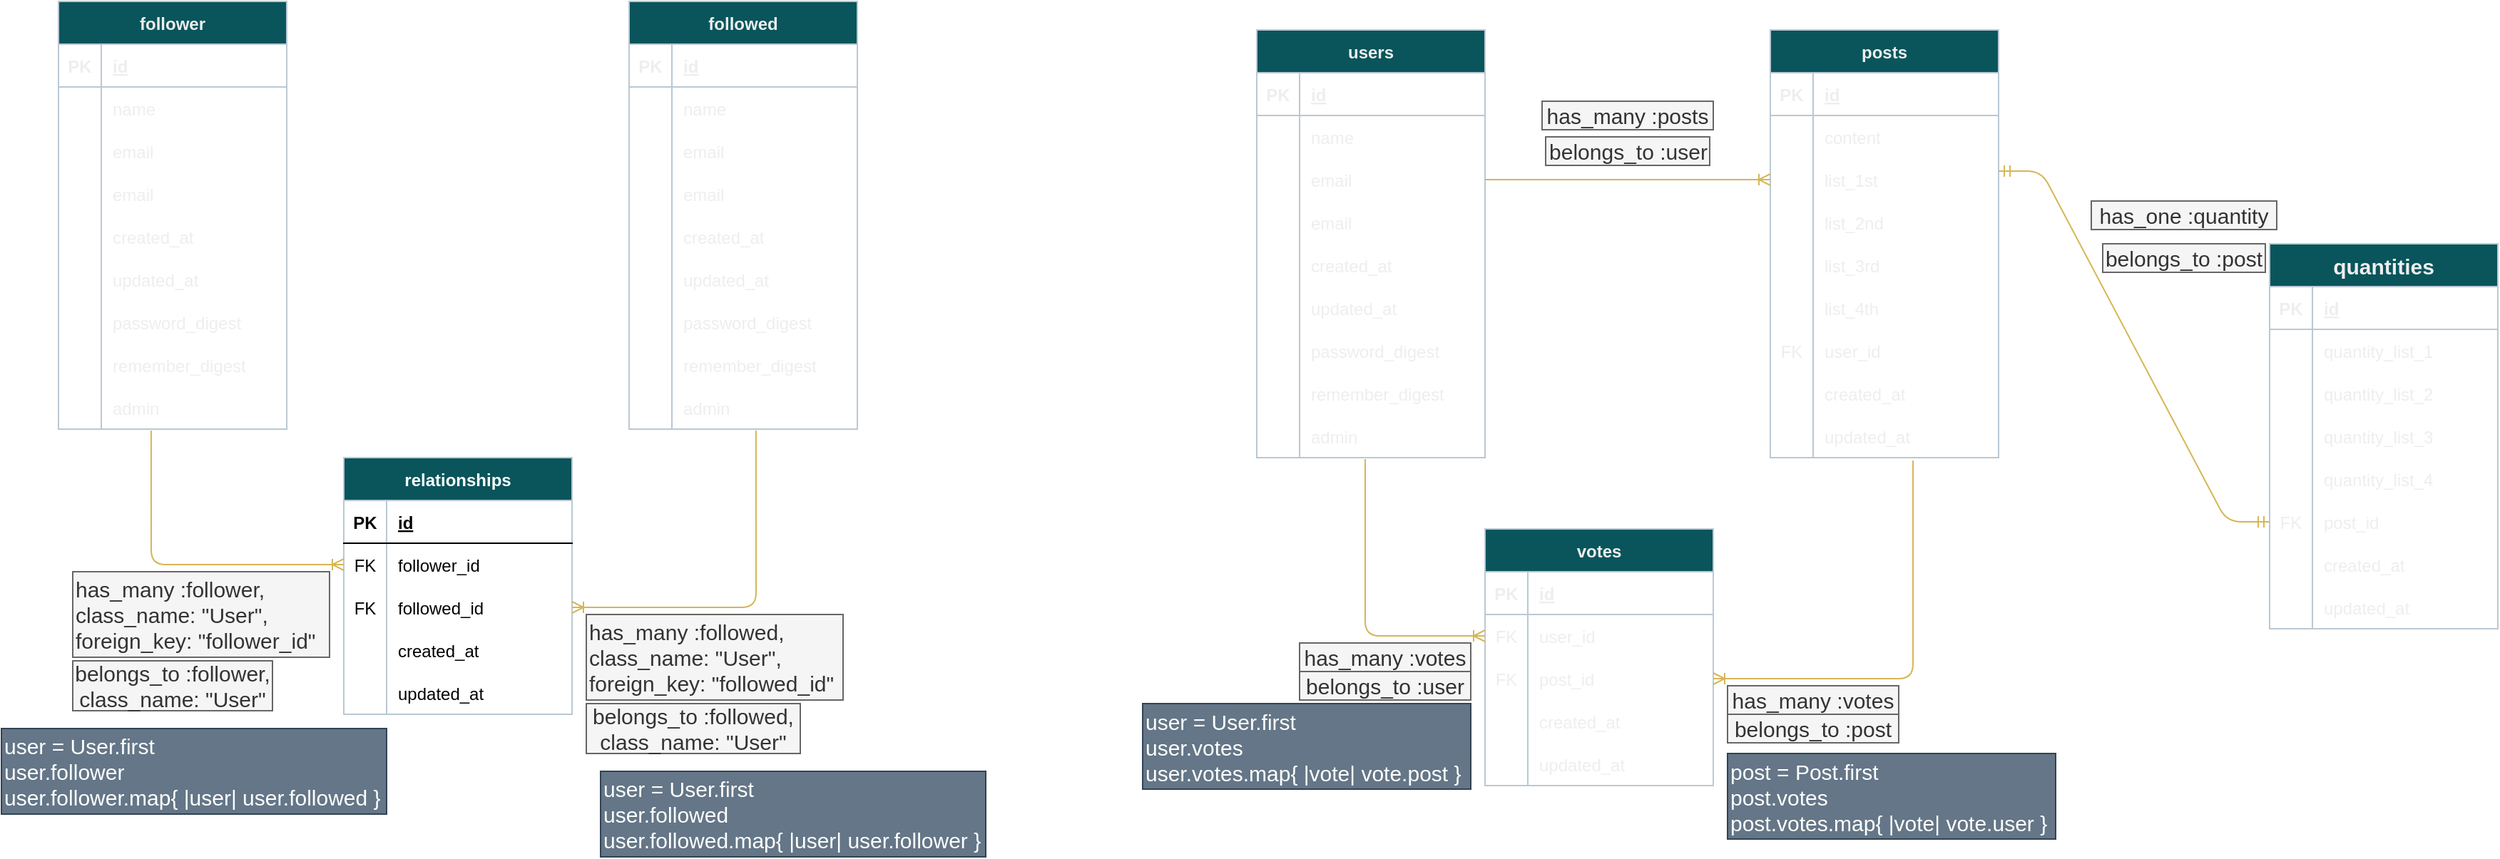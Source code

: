 <mxfile version="13.10.0" type="embed">
    <diagram id="vCstY7ahg7CbSZ1Rmyih" name="ページ1">
        <mxGraphModel dx="2118" dy="690" grid="1" gridSize="10" guides="1" tooltips="1" connect="1" arrows="1" fold="1" page="0" pageScale="1" pageWidth="827" pageHeight="1169" math="0" shadow="0">
            <root>
                <mxCell id="0"/>
                <mxCell id="1" parent="0"/>
                <mxCell id="2" value="users" style="shape=table;startSize=30;container=1;collapsible=1;childLayout=tableLayout;fixedRows=1;rowLines=0;fontStyle=1;align=center;resizeLast=1;fillColor=#09555B;strokeColor=#BAC8D3;fontColor=#EEEEEE;" parent="1" vertex="1">
                    <mxGeometry x="-40" y="20" width="160" height="300" as="geometry"/>
                </mxCell>
                <mxCell id="3" value="" style="shape=partialRectangle;collapsible=0;dropTarget=0;pointerEvents=0;fillColor=none;top=0;left=0;bottom=1;right=0;points=[[0,0.5],[1,0.5]];portConstraint=eastwest;strokeColor=#BAC8D3;fontColor=#EEEEEE;" parent="2" vertex="1">
                    <mxGeometry y="30" width="160" height="30" as="geometry"/>
                </mxCell>
                <mxCell id="4" value="PK" style="shape=partialRectangle;connectable=0;fillColor=none;top=0;left=0;bottom=0;right=0;fontStyle=1;overflow=hidden;strokeColor=#BAC8D3;fontColor=#EEEEEE;" parent="3" vertex="1">
                    <mxGeometry width="30" height="30" as="geometry"/>
                </mxCell>
                <mxCell id="5" value="id" style="shape=partialRectangle;connectable=0;fillColor=none;top=0;left=0;bottom=0;right=0;align=left;spacingLeft=6;fontStyle=5;overflow=hidden;strokeColor=#BAC8D3;fontColor=#EEEEEE;" parent="3" vertex="1">
                    <mxGeometry x="30" width="130" height="30" as="geometry"/>
                </mxCell>
                <mxCell id="6" value="" style="shape=partialRectangle;collapsible=0;dropTarget=0;pointerEvents=0;fillColor=none;top=0;left=0;bottom=0;right=0;points=[[0,0.5],[1,0.5]];portConstraint=eastwest;strokeColor=#BAC8D3;fontColor=#EEEEEE;" parent="2" vertex="1">
                    <mxGeometry y="60" width="160" height="30" as="geometry"/>
                </mxCell>
                <mxCell id="7" value="" style="shape=partialRectangle;connectable=0;fillColor=none;top=0;left=0;bottom=0;right=0;editable=1;overflow=hidden;strokeColor=#BAC8D3;fontColor=#EEEEEE;" parent="6" vertex="1">
                    <mxGeometry width="30" height="30" as="geometry"/>
                </mxCell>
                <mxCell id="8" value="name" style="shape=partialRectangle;connectable=0;fillColor=none;top=0;left=0;bottom=0;right=0;align=left;spacingLeft=6;overflow=hidden;strokeColor=#BAC8D3;fontColor=#EEEEEE;" parent="6" vertex="1">
                    <mxGeometry x="30" width="130" height="30" as="geometry"/>
                </mxCell>
                <mxCell id="9" value="" style="shape=partialRectangle;collapsible=0;dropTarget=0;pointerEvents=0;fillColor=none;top=0;left=0;bottom=0;right=0;points=[[0,0.5],[1,0.5]];portConstraint=eastwest;strokeColor=#BAC8D3;fontColor=#EEEEEE;" parent="2" vertex="1">
                    <mxGeometry y="90" width="160" height="30" as="geometry"/>
                </mxCell>
                <mxCell id="10" value="" style="shape=partialRectangle;connectable=0;fillColor=none;top=0;left=0;bottom=0;right=0;editable=1;overflow=hidden;strokeColor=#BAC8D3;fontColor=#EEEEEE;" parent="9" vertex="1">
                    <mxGeometry width="30" height="30" as="geometry"/>
                </mxCell>
                <mxCell id="11" value="email" style="shape=partialRectangle;connectable=0;fillColor=none;top=0;left=0;bottom=0;right=0;align=left;spacingLeft=6;overflow=hidden;strokeColor=#BAC8D3;fontColor=#EEEEEE;" parent="9" vertex="1">
                    <mxGeometry x="30" width="130" height="30" as="geometry"/>
                </mxCell>
                <mxCell id="96" value="" style="shape=partialRectangle;collapsible=0;dropTarget=0;pointerEvents=0;fillColor=none;top=0;left=0;bottom=0;right=0;points=[[0,0.5],[1,0.5]];portConstraint=eastwest;strokeColor=#BAC8D3;fontColor=#EEEEEE;" parent="2" vertex="1">
                    <mxGeometry y="120" width="160" height="30" as="geometry"/>
                </mxCell>
                <mxCell id="97" value="" style="shape=partialRectangle;connectable=0;fillColor=none;top=0;left=0;bottom=0;right=0;editable=1;overflow=hidden;strokeColor=#BAC8D3;fontColor=#EEEEEE;" parent="96" vertex="1">
                    <mxGeometry width="30" height="30" as="geometry"/>
                </mxCell>
                <mxCell id="98" value="email" style="shape=partialRectangle;connectable=0;fillColor=none;top=0;left=0;bottom=0;right=0;align=left;spacingLeft=6;overflow=hidden;strokeColor=#BAC8D3;fontColor=#EEEEEE;" parent="96" vertex="1">
                    <mxGeometry x="30" width="130" height="30" as="geometry"/>
                </mxCell>
                <mxCell id="12" value="" style="shape=partialRectangle;collapsible=0;dropTarget=0;pointerEvents=0;fillColor=none;top=0;left=0;bottom=0;right=0;points=[[0,0.5],[1,0.5]];portConstraint=eastwest;strokeColor=#BAC8D3;fontColor=#EEEEEE;" parent="2" vertex="1">
                    <mxGeometry y="150" width="160" height="30" as="geometry"/>
                </mxCell>
                <mxCell id="13" value="" style="shape=partialRectangle;connectable=0;fillColor=none;top=0;left=0;bottom=0;right=0;editable=1;overflow=hidden;strokeColor=#BAC8D3;fontColor=#EEEEEE;" parent="12" vertex="1">
                    <mxGeometry width="30" height="30" as="geometry"/>
                </mxCell>
                <mxCell id="14" value="created_at" style="shape=partialRectangle;connectable=0;fillColor=none;top=0;left=0;bottom=0;right=0;align=left;spacingLeft=6;overflow=hidden;strokeColor=#BAC8D3;fontColor=#EEEEEE;" parent="12" vertex="1">
                    <mxGeometry x="30" width="130" height="30" as="geometry"/>
                </mxCell>
                <mxCell id="19" style="shape=partialRectangle;collapsible=0;dropTarget=0;pointerEvents=0;fillColor=none;top=0;left=0;bottom=0;right=0;points=[[0,0.5],[1,0.5]];portConstraint=eastwest;strokeColor=#BAC8D3;fontColor=#EEEEEE;" parent="2" vertex="1">
                    <mxGeometry y="180" width="160" height="30" as="geometry"/>
                </mxCell>
                <mxCell id="20" style="shape=partialRectangle;connectable=0;fillColor=none;top=0;left=0;bottom=0;right=0;editable=1;overflow=hidden;strokeColor=#BAC8D3;fontColor=#EEEEEE;" parent="19" vertex="1">
                    <mxGeometry width="30" height="30" as="geometry"/>
                </mxCell>
                <mxCell id="21" value="updated_at" style="shape=partialRectangle;connectable=0;fillColor=none;top=0;left=0;bottom=0;right=0;align=left;spacingLeft=6;overflow=hidden;strokeColor=#BAC8D3;fontColor=#EEEEEE;" parent="19" vertex="1">
                    <mxGeometry x="30" width="130" height="30" as="geometry"/>
                </mxCell>
                <mxCell id="25" style="shape=partialRectangle;collapsible=0;dropTarget=0;pointerEvents=0;fillColor=none;top=0;left=0;bottom=0;right=0;points=[[0,0.5],[1,0.5]];portConstraint=eastwest;strokeColor=#BAC8D3;fontColor=#EEEEEE;" parent="2" vertex="1">
                    <mxGeometry y="210" width="160" height="30" as="geometry"/>
                </mxCell>
                <mxCell id="26" style="shape=partialRectangle;connectable=0;fillColor=none;top=0;left=0;bottom=0;right=0;editable=1;overflow=hidden;strokeColor=#BAC8D3;fontColor=#EEEEEE;" parent="25" vertex="1">
                    <mxGeometry width="30" height="30" as="geometry"/>
                </mxCell>
                <mxCell id="27" value="password_digest" style="shape=partialRectangle;connectable=0;fillColor=none;top=0;left=0;bottom=0;right=0;align=left;spacingLeft=6;overflow=hidden;strokeColor=#BAC8D3;fontColor=#EEEEEE;" parent="25" vertex="1">
                    <mxGeometry x="30" width="130" height="30" as="geometry"/>
                </mxCell>
                <mxCell id="22" style="shape=partialRectangle;collapsible=0;dropTarget=0;pointerEvents=0;fillColor=none;top=0;left=0;bottom=0;right=0;points=[[0,0.5],[1,0.5]];portConstraint=eastwest;strokeColor=#BAC8D3;fontColor=#EEEEEE;" parent="2" vertex="1">
                    <mxGeometry y="240" width="160" height="30" as="geometry"/>
                </mxCell>
                <mxCell id="23" style="shape=partialRectangle;connectable=0;fillColor=none;top=0;left=0;bottom=0;right=0;editable=1;overflow=hidden;strokeColor=#BAC8D3;fontColor=#EEEEEE;" parent="22" vertex="1">
                    <mxGeometry width="30" height="30" as="geometry"/>
                </mxCell>
                <mxCell id="24" value="remember_digest" style="shape=partialRectangle;connectable=0;fillColor=none;top=0;left=0;bottom=0;right=0;align=left;spacingLeft=6;overflow=hidden;strokeColor=#BAC8D3;fontColor=#EEEEEE;" parent="22" vertex="1">
                    <mxGeometry x="30" width="130" height="30" as="geometry"/>
                </mxCell>
                <mxCell id="28" style="shape=partialRectangle;collapsible=0;dropTarget=0;pointerEvents=0;fillColor=none;top=0;left=0;bottom=0;right=0;points=[[0,0.5],[1,0.5]];portConstraint=eastwest;strokeColor=#BAC8D3;fontColor=#EEEEEE;" parent="2" vertex="1">
                    <mxGeometry y="270" width="160" height="30" as="geometry"/>
                </mxCell>
                <mxCell id="29" style="shape=partialRectangle;connectable=0;fillColor=none;top=0;left=0;bottom=0;right=0;editable=1;overflow=hidden;strokeColor=#BAC8D3;fontColor=#EEEEEE;" parent="28" vertex="1">
                    <mxGeometry width="30" height="30" as="geometry"/>
                </mxCell>
                <mxCell id="30" value="admin" style="shape=partialRectangle;connectable=0;fillColor=none;top=0;left=0;bottom=0;right=0;align=left;spacingLeft=6;overflow=hidden;strokeColor=#BAC8D3;fontColor=#EEEEEE;" parent="28" vertex="1">
                    <mxGeometry x="30" width="130" height="30" as="geometry"/>
                </mxCell>
                <mxCell id="31" value="posts" style="shape=table;startSize=30;container=1;collapsible=1;childLayout=tableLayout;fixedRows=1;rowLines=0;fontStyle=1;align=center;resizeLast=1;fillColor=#09555B;strokeColor=#BAC8D3;fontColor=#EEEEEE;" parent="1" vertex="1">
                    <mxGeometry x="320" y="20" width="160" height="300" as="geometry"/>
                </mxCell>
                <mxCell id="32" value="" style="shape=partialRectangle;collapsible=0;dropTarget=0;pointerEvents=0;fillColor=none;top=0;left=0;bottom=1;right=0;points=[[0,0.5],[1,0.5]];portConstraint=eastwest;strokeColor=#BAC8D3;fontColor=#EEEEEE;" parent="31" vertex="1">
                    <mxGeometry y="30" width="160" height="30" as="geometry"/>
                </mxCell>
                <mxCell id="33" value="PK" style="shape=partialRectangle;connectable=0;fillColor=none;top=0;left=0;bottom=0;right=0;fontStyle=1;overflow=hidden;strokeColor=#BAC8D3;fontColor=#EEEEEE;" parent="32" vertex="1">
                    <mxGeometry width="30" height="30" as="geometry"/>
                </mxCell>
                <mxCell id="34" value="id" style="shape=partialRectangle;connectable=0;fillColor=none;top=0;left=0;bottom=0;right=0;align=left;spacingLeft=6;fontStyle=5;overflow=hidden;strokeColor=#BAC8D3;fontColor=#EEEEEE;" parent="32" vertex="1">
                    <mxGeometry x="30" width="130" height="30" as="geometry"/>
                </mxCell>
                <mxCell id="35" value="" style="shape=partialRectangle;collapsible=0;dropTarget=0;pointerEvents=0;fillColor=none;top=0;left=0;bottom=0;right=0;points=[[0,0.5],[1,0.5]];portConstraint=eastwest;strokeColor=#BAC8D3;fontColor=#EEEEEE;" parent="31" vertex="1">
                    <mxGeometry y="60" width="160" height="30" as="geometry"/>
                </mxCell>
                <mxCell id="36" value="" style="shape=partialRectangle;connectable=0;fillColor=none;top=0;left=0;bottom=0;right=0;editable=1;overflow=hidden;strokeColor=#BAC8D3;fontColor=#EEEEEE;" parent="35" vertex="1">
                    <mxGeometry width="30" height="30" as="geometry"/>
                </mxCell>
                <mxCell id="37" value="content" style="shape=partialRectangle;connectable=0;fillColor=none;top=0;left=0;bottom=0;right=0;align=left;spacingLeft=6;overflow=hidden;strokeColor=#BAC8D3;fontColor=#EEEEEE;" parent="35" vertex="1">
                    <mxGeometry x="30" width="130" height="30" as="geometry"/>
                </mxCell>
                <mxCell id="38" value="" style="shape=partialRectangle;collapsible=0;dropTarget=0;pointerEvents=0;fillColor=none;top=0;left=0;bottom=0;right=0;points=[[0,0.5],[1,0.5]];portConstraint=eastwest;strokeColor=#BAC8D3;fontColor=#EEEEEE;" parent="31" vertex="1">
                    <mxGeometry y="90" width="160" height="30" as="geometry"/>
                </mxCell>
                <mxCell id="39" value="" style="shape=partialRectangle;connectable=0;fillColor=none;top=0;left=0;bottom=0;right=0;editable=1;overflow=hidden;strokeColor=#BAC8D3;fontColor=#EEEEEE;" parent="38" vertex="1">
                    <mxGeometry width="30" height="30" as="geometry"/>
                </mxCell>
                <mxCell id="40" value="list_1st" style="shape=partialRectangle;connectable=0;fillColor=none;top=0;left=0;bottom=0;right=0;align=left;spacingLeft=6;overflow=hidden;strokeColor=#BAC8D3;fontColor=#EEEEEE;" parent="38" vertex="1">
                    <mxGeometry x="30" width="130" height="30" as="geometry"/>
                </mxCell>
                <mxCell id="41" value="" style="shape=partialRectangle;collapsible=0;dropTarget=0;pointerEvents=0;fillColor=none;top=0;left=0;bottom=0;right=0;points=[[0,0.5],[1,0.5]];portConstraint=eastwest;strokeColor=#BAC8D3;fontColor=#EEEEEE;" parent="31" vertex="1">
                    <mxGeometry y="120" width="160" height="30" as="geometry"/>
                </mxCell>
                <mxCell id="42" value="" style="shape=partialRectangle;connectable=0;fillColor=none;top=0;left=0;bottom=0;right=0;editable=1;overflow=hidden;strokeColor=#BAC8D3;fontColor=#EEEEEE;" parent="41" vertex="1">
                    <mxGeometry width="30" height="30" as="geometry"/>
                </mxCell>
                <mxCell id="43" value="list_2nd" style="shape=partialRectangle;connectable=0;fillColor=none;top=0;left=0;bottom=0;right=0;align=left;spacingLeft=6;overflow=hidden;strokeColor=#BAC8D3;fontColor=#EEEEEE;" parent="41" vertex="1">
                    <mxGeometry x="30" width="130" height="30" as="geometry"/>
                </mxCell>
                <mxCell id="44" style="shape=partialRectangle;collapsible=0;dropTarget=0;pointerEvents=0;fillColor=none;top=0;left=0;bottom=0;right=0;points=[[0,0.5],[1,0.5]];portConstraint=eastwest;strokeColor=#BAC8D3;fontColor=#EEEEEE;" parent="31" vertex="1">
                    <mxGeometry y="150" width="160" height="30" as="geometry"/>
                </mxCell>
                <mxCell id="45" style="shape=partialRectangle;connectable=0;fillColor=none;top=0;left=0;bottom=0;right=0;editable=1;overflow=hidden;strokeColor=#BAC8D3;fontColor=#EEEEEE;" parent="44" vertex="1">
                    <mxGeometry width="30" height="30" as="geometry"/>
                </mxCell>
                <mxCell id="46" value="list_3rd" style="shape=partialRectangle;connectable=0;fillColor=none;top=0;left=0;bottom=0;right=0;align=left;spacingLeft=6;overflow=hidden;strokeColor=#BAC8D3;fontColor=#EEEEEE;" parent="44" vertex="1">
                    <mxGeometry x="30" width="130" height="30" as="geometry"/>
                </mxCell>
                <mxCell id="47" style="shape=partialRectangle;collapsible=0;dropTarget=0;pointerEvents=0;fillColor=none;top=0;left=0;bottom=0;right=0;points=[[0,0.5],[1,0.5]];portConstraint=eastwest;strokeColor=#BAC8D3;fontColor=#EEEEEE;" parent="31" vertex="1">
                    <mxGeometry y="180" width="160" height="30" as="geometry"/>
                </mxCell>
                <mxCell id="48" style="shape=partialRectangle;connectable=0;fillColor=none;top=0;left=0;bottom=0;right=0;editable=1;overflow=hidden;strokeColor=#BAC8D3;fontColor=#EEEEEE;" parent="47" vertex="1">
                    <mxGeometry width="30" height="30" as="geometry"/>
                </mxCell>
                <mxCell id="49" value="list_4th" style="shape=partialRectangle;connectable=0;fillColor=none;top=0;left=0;bottom=0;right=0;align=left;spacingLeft=6;overflow=hidden;strokeColor=#BAC8D3;fontColor=#EEEEEE;" parent="47" vertex="1">
                    <mxGeometry x="30" width="130" height="30" as="geometry"/>
                </mxCell>
                <mxCell id="65" style="shape=partialRectangle;collapsible=0;dropTarget=0;pointerEvents=0;fillColor=none;top=0;left=0;bottom=0;right=0;points=[[0,0.5],[1,0.5]];portConstraint=eastwest;strokeColor=#BAC8D3;fontColor=#EEEEEE;" parent="31" vertex="1">
                    <mxGeometry y="210" width="160" height="30" as="geometry"/>
                </mxCell>
                <mxCell id="66" value="FK" style="shape=partialRectangle;connectable=0;fillColor=none;top=0;left=0;bottom=0;right=0;editable=1;overflow=hidden;strokeColor=#BAC8D3;fontColor=#EEEEEE;" parent="65" vertex="1">
                    <mxGeometry width="30" height="30" as="geometry"/>
                </mxCell>
                <mxCell id="67" value="user_id" style="shape=partialRectangle;connectable=0;fillColor=none;top=0;left=0;bottom=0;right=0;align=left;spacingLeft=6;overflow=hidden;strokeColor=#BAC8D3;fontColor=#EEEEEE;" parent="65" vertex="1">
                    <mxGeometry x="30" width="130" height="30" as="geometry"/>
                </mxCell>
                <mxCell id="62" style="shape=partialRectangle;collapsible=0;dropTarget=0;pointerEvents=0;fillColor=none;top=0;left=0;bottom=0;right=0;points=[[0,0.5],[1,0.5]];portConstraint=eastwest;strokeColor=#BAC8D3;fontColor=#EEEEEE;" parent="31" vertex="1">
                    <mxGeometry y="240" width="160" height="30" as="geometry"/>
                </mxCell>
                <mxCell id="63" value="" style="shape=partialRectangle;connectable=0;fillColor=none;top=0;left=0;bottom=0;right=0;editable=1;overflow=hidden;strokeColor=#BAC8D3;fontColor=#EEEEEE;" parent="62" vertex="1">
                    <mxGeometry width="30" height="30" as="geometry"/>
                </mxCell>
                <mxCell id="64" value="created_at" style="shape=partialRectangle;connectable=0;fillColor=none;top=0;left=0;bottom=0;right=0;align=left;spacingLeft=6;overflow=hidden;strokeColor=#BAC8D3;fontColor=#EEEEEE;" parent="62" vertex="1">
                    <mxGeometry x="30" width="130" height="30" as="geometry"/>
                </mxCell>
                <mxCell id="59" style="shape=partialRectangle;collapsible=0;dropTarget=0;pointerEvents=0;fillColor=none;top=0;left=0;bottom=0;right=0;points=[[0,0.5],[1,0.5]];portConstraint=eastwest;strokeColor=#BAC8D3;fontColor=#EEEEEE;" parent="31" vertex="1">
                    <mxGeometry y="270" width="160" height="30" as="geometry"/>
                </mxCell>
                <mxCell id="60" style="shape=partialRectangle;connectable=0;fillColor=none;top=0;left=0;bottom=0;right=0;editable=1;overflow=hidden;strokeColor=#BAC8D3;fontColor=#EEEEEE;" parent="59" vertex="1">
                    <mxGeometry width="30" height="30" as="geometry"/>
                </mxCell>
                <mxCell id="61" value="updated_at" style="shape=partialRectangle;connectable=0;fillColor=none;top=0;left=0;bottom=0;right=0;align=left;spacingLeft=6;overflow=hidden;strokeColor=#BAC8D3;fontColor=#EEEEEE;" parent="59" vertex="1">
                    <mxGeometry x="30" width="130" height="30" as="geometry"/>
                </mxCell>
                <mxCell id="70" value="votes" style="shape=table;startSize=30;container=1;collapsible=1;childLayout=tableLayout;fixedRows=1;rowLines=0;fontStyle=1;align=center;resizeLast=1;fillColor=#09555B;strokeColor=#BAC8D3;fontColor=#EEEEEE;" parent="1" vertex="1">
                    <mxGeometry x="120" y="370" width="160" height="180" as="geometry"/>
                </mxCell>
                <mxCell id="71" value="" style="shape=partialRectangle;collapsible=0;dropTarget=0;pointerEvents=0;fillColor=none;top=0;left=0;bottom=1;right=0;points=[[0,0.5],[1,0.5]];portConstraint=eastwest;strokeColor=#BAC8D3;fontColor=#EEEEEE;" parent="70" vertex="1">
                    <mxGeometry y="30" width="160" height="30" as="geometry"/>
                </mxCell>
                <mxCell id="72" value="PK" style="shape=partialRectangle;connectable=0;fillColor=none;top=0;left=0;bottom=0;right=0;fontStyle=1;overflow=hidden;strokeColor=#BAC8D3;fontColor=#EEEEEE;" parent="71" vertex="1">
                    <mxGeometry width="30" height="30" as="geometry"/>
                </mxCell>
                <mxCell id="73" value="id" style="shape=partialRectangle;connectable=0;fillColor=none;top=0;left=0;bottom=0;right=0;align=left;spacingLeft=6;fontStyle=5;overflow=hidden;strokeColor=#BAC8D3;fontColor=#EEEEEE;" parent="71" vertex="1">
                    <mxGeometry x="30" width="130" height="30" as="geometry"/>
                </mxCell>
                <mxCell id="74" value="" style="shape=partialRectangle;collapsible=0;dropTarget=0;pointerEvents=0;fillColor=none;top=0;left=0;bottom=0;right=0;points=[[0,0.5],[1,0.5]];portConstraint=eastwest;strokeColor=#BAC8D3;fontColor=#EEEEEE;" parent="70" vertex="1">
                    <mxGeometry y="60" width="160" height="30" as="geometry"/>
                </mxCell>
                <mxCell id="75" value="FK" style="shape=partialRectangle;connectable=0;fillColor=none;top=0;left=0;bottom=0;right=0;editable=1;overflow=hidden;strokeColor=#BAC8D3;fontColor=#EEEEEE;" parent="74" vertex="1">
                    <mxGeometry width="30" height="30" as="geometry"/>
                </mxCell>
                <mxCell id="76" value="user_id" style="shape=partialRectangle;connectable=0;fillColor=none;top=0;left=0;bottom=0;right=0;align=left;spacingLeft=6;overflow=hidden;strokeColor=#BAC8D3;fontColor=#EEEEEE;" parent="74" vertex="1">
                    <mxGeometry x="30" width="130" height="30" as="geometry"/>
                </mxCell>
                <mxCell id="77" value="" style="shape=partialRectangle;collapsible=0;dropTarget=0;pointerEvents=0;fillColor=none;top=0;left=0;bottom=0;right=0;points=[[0,0.5],[1,0.5]];portConstraint=eastwest;strokeColor=#BAC8D3;fontColor=#EEEEEE;" parent="70" vertex="1">
                    <mxGeometry y="90" width="160" height="30" as="geometry"/>
                </mxCell>
                <mxCell id="78" value="FK" style="shape=partialRectangle;connectable=0;fillColor=none;top=0;left=0;bottom=0;right=0;editable=1;overflow=hidden;strokeColor=#BAC8D3;fontColor=#EEEEEE;" parent="77" vertex="1">
                    <mxGeometry width="30" height="30" as="geometry"/>
                </mxCell>
                <mxCell id="79" value="post_id" style="shape=partialRectangle;connectable=0;fillColor=none;top=0;left=0;bottom=0;right=0;align=left;spacingLeft=6;overflow=hidden;strokeColor=#BAC8D3;fontColor=#EEEEEE;" parent="77" vertex="1">
                    <mxGeometry x="30" width="130" height="30" as="geometry"/>
                </mxCell>
                <mxCell id="80" value="" style="shape=partialRectangle;collapsible=0;dropTarget=0;pointerEvents=0;fillColor=none;top=0;left=0;bottom=0;right=0;points=[[0,0.5],[1,0.5]];portConstraint=eastwest;strokeColor=#BAC8D3;fontColor=#EEEEEE;" parent="70" vertex="1">
                    <mxGeometry y="120" width="160" height="30" as="geometry"/>
                </mxCell>
                <mxCell id="81" value="" style="shape=partialRectangle;connectable=0;fillColor=none;top=0;left=0;bottom=0;right=0;editable=1;overflow=hidden;strokeColor=#BAC8D3;fontColor=#EEEEEE;" parent="80" vertex="1">
                    <mxGeometry width="30" height="30" as="geometry"/>
                </mxCell>
                <mxCell id="82" value="created_at" style="shape=partialRectangle;connectable=0;fillColor=none;top=0;left=0;bottom=0;right=0;align=left;spacingLeft=6;overflow=hidden;strokeColor=#BAC8D3;fontColor=#EEEEEE;" parent="80" vertex="1">
                    <mxGeometry x="30" width="130" height="30" as="geometry"/>
                </mxCell>
                <mxCell id="93" style="shape=partialRectangle;collapsible=0;dropTarget=0;pointerEvents=0;fillColor=none;top=0;left=0;bottom=0;right=0;points=[[0,0.5],[1,0.5]];portConstraint=eastwest;strokeColor=#BAC8D3;fontColor=#EEEEEE;" parent="70" vertex="1">
                    <mxGeometry y="150" width="160" height="30" as="geometry"/>
                </mxCell>
                <mxCell id="94" style="shape=partialRectangle;connectable=0;fillColor=none;top=0;left=0;bottom=0;right=0;editable=1;overflow=hidden;strokeColor=#BAC8D3;fontColor=#EEEEEE;" parent="93" vertex="1">
                    <mxGeometry width="30" height="30" as="geometry"/>
                </mxCell>
                <mxCell id="95" value="updated_at" style="shape=partialRectangle;connectable=0;fillColor=none;top=0;left=0;bottom=0;right=0;align=left;spacingLeft=6;overflow=hidden;strokeColor=#BAC8D3;fontColor=#EEEEEE;" parent="93" vertex="1">
                    <mxGeometry x="30" width="130" height="30" as="geometry"/>
                </mxCell>
                <mxCell id="88" value="has_many :posts" style="text;html=1;strokeColor=#666666;fillColor=#f5f5f5;align=center;verticalAlign=middle;whiteSpace=wrap;fontSize=15;fontColor=#333333;" parent="1" vertex="1">
                    <mxGeometry x="160" y="70" width="120" height="20" as="geometry"/>
                </mxCell>
                <mxCell id="89" value="belongs_to :user" style="text;html=1;strokeColor=#666666;fillColor=#f5f5f5;align=center;verticalAlign=middle;whiteSpace=wrap;fontSize=15;fontColor=#333333;" parent="1" vertex="1">
                    <mxGeometry x="162.5" y="95" width="115" height="20" as="geometry"/>
                </mxCell>
                <mxCell id="101" value="belongs_to :user" style="text;html=1;strokeColor=#666666;fillColor=#f5f5f5;align=center;verticalAlign=middle;whiteSpace=wrap;fontSize=15;fontColor=#333333;" parent="1" vertex="1">
                    <mxGeometry x="-10" y="470" width="120" height="20" as="geometry"/>
                </mxCell>
                <mxCell id="103" value="belongs_to :post" style="text;html=1;strokeColor=#666666;fillColor=#f5f5f5;align=center;verticalAlign=middle;whiteSpace=wrap;fontSize=15;fontColor=#333333;" parent="1" vertex="1">
                    <mxGeometry x="290" y="500" width="120" height="20" as="geometry"/>
                </mxCell>
                <mxCell id="104" value="quantities" style="shape=table;startSize=30;container=1;collapsible=1;childLayout=tableLayout;fixedRows=1;rowLines=0;fontStyle=1;align=center;resizeLast=1;fontSize=15;fillColor=#09555B;strokeColor=#BAC8D3;fontColor=#EEEEEE;" parent="1" vertex="1">
                    <mxGeometry x="670" y="170" width="160" height="270" as="geometry"/>
                </mxCell>
                <mxCell id="105" value="" style="shape=partialRectangle;collapsible=0;dropTarget=0;pointerEvents=0;fillColor=none;top=0;left=0;bottom=1;right=0;points=[[0,0.5],[1,0.5]];portConstraint=eastwest;strokeColor=#BAC8D3;fontColor=#EEEEEE;" parent="104" vertex="1">
                    <mxGeometry y="30" width="160" height="30" as="geometry"/>
                </mxCell>
                <mxCell id="106" value="PK" style="shape=partialRectangle;connectable=0;fillColor=none;top=0;left=0;bottom=0;right=0;fontStyle=1;overflow=hidden;strokeColor=#BAC8D3;fontColor=#EEEEEE;" parent="105" vertex="1">
                    <mxGeometry width="30" height="30" as="geometry"/>
                </mxCell>
                <mxCell id="107" value="id" style="shape=partialRectangle;connectable=0;fillColor=none;top=0;left=0;bottom=0;right=0;align=left;spacingLeft=6;fontStyle=5;overflow=hidden;strokeColor=#BAC8D3;fontColor=#EEEEEE;" parent="105" vertex="1">
                    <mxGeometry x="30" width="130" height="30" as="geometry"/>
                </mxCell>
                <mxCell id="108" value="" style="shape=partialRectangle;collapsible=0;dropTarget=0;pointerEvents=0;fillColor=none;top=0;left=0;bottom=0;right=0;points=[[0,0.5],[1,0.5]];portConstraint=eastwest;strokeColor=#BAC8D3;fontColor=#EEEEEE;" parent="104" vertex="1">
                    <mxGeometry y="60" width="160" height="30" as="geometry"/>
                </mxCell>
                <mxCell id="109" value="" style="shape=partialRectangle;connectable=0;fillColor=none;top=0;left=0;bottom=0;right=0;editable=1;overflow=hidden;strokeColor=#BAC8D3;fontColor=#EEEEEE;" parent="108" vertex="1">
                    <mxGeometry width="30" height="30" as="geometry"/>
                </mxCell>
                <mxCell id="110" value="quantity_list_1" style="shape=partialRectangle;connectable=0;fillColor=none;top=0;left=0;bottom=0;right=0;align=left;spacingLeft=6;overflow=hidden;strokeColor=#BAC8D3;fontColor=#EEEEEE;" parent="108" vertex="1">
                    <mxGeometry x="30" width="130" height="30" as="geometry"/>
                </mxCell>
                <mxCell id="111" value="" style="shape=partialRectangle;collapsible=0;dropTarget=0;pointerEvents=0;fillColor=none;top=0;left=0;bottom=0;right=0;points=[[0,0.5],[1,0.5]];portConstraint=eastwest;strokeColor=#BAC8D3;fontColor=#EEEEEE;" parent="104" vertex="1">
                    <mxGeometry y="90" width="160" height="30" as="geometry"/>
                </mxCell>
                <mxCell id="112" value="" style="shape=partialRectangle;connectable=0;fillColor=none;top=0;left=0;bottom=0;right=0;editable=1;overflow=hidden;strokeColor=#BAC8D3;fontColor=#EEEEEE;" parent="111" vertex="1">
                    <mxGeometry width="30" height="30" as="geometry"/>
                </mxCell>
                <mxCell id="113" value="quantity_list_2" style="shape=partialRectangle;connectable=0;fillColor=none;top=0;left=0;bottom=0;right=0;align=left;spacingLeft=6;overflow=hidden;strokeColor=#BAC8D3;fontColor=#EEEEEE;" parent="111" vertex="1">
                    <mxGeometry x="30" width="130" height="30" as="geometry"/>
                </mxCell>
                <mxCell id="114" value="" style="shape=partialRectangle;collapsible=0;dropTarget=0;pointerEvents=0;fillColor=none;top=0;left=0;bottom=0;right=0;points=[[0,0.5],[1,0.5]];portConstraint=eastwest;strokeColor=#BAC8D3;fontColor=#EEEEEE;" parent="104" vertex="1">
                    <mxGeometry y="120" width="160" height="30" as="geometry"/>
                </mxCell>
                <mxCell id="115" value="" style="shape=partialRectangle;connectable=0;fillColor=none;top=0;left=0;bottom=0;right=0;editable=1;overflow=hidden;strokeColor=#BAC8D3;fontColor=#EEEEEE;" parent="114" vertex="1">
                    <mxGeometry width="30" height="30" as="geometry"/>
                </mxCell>
                <mxCell id="116" value="quantity_list_3" style="shape=partialRectangle;connectable=0;fillColor=none;top=0;left=0;bottom=0;right=0;align=left;spacingLeft=6;overflow=hidden;strokeColor=#BAC8D3;fontColor=#EEEEEE;" parent="114" vertex="1">
                    <mxGeometry x="30" width="130" height="30" as="geometry"/>
                </mxCell>
                <mxCell id="120" style="shape=partialRectangle;collapsible=0;dropTarget=0;pointerEvents=0;fillColor=none;top=0;left=0;bottom=0;right=0;points=[[0,0.5],[1,0.5]];portConstraint=eastwest;strokeColor=#BAC8D3;fontColor=#EEEEEE;" parent="104" vertex="1">
                    <mxGeometry y="150" width="160" height="30" as="geometry"/>
                </mxCell>
                <mxCell id="121" style="shape=partialRectangle;connectable=0;fillColor=none;top=0;left=0;bottom=0;right=0;editable=1;overflow=hidden;strokeColor=#BAC8D3;fontColor=#EEEEEE;" parent="120" vertex="1">
                    <mxGeometry width="30" height="30" as="geometry"/>
                </mxCell>
                <mxCell id="122" value="quantity_list_4" style="shape=partialRectangle;connectable=0;fillColor=none;top=0;left=0;bottom=0;right=0;align=left;spacingLeft=6;overflow=hidden;strokeColor=#BAC8D3;fontColor=#EEEEEE;" parent="120" vertex="1">
                    <mxGeometry x="30" width="130" height="30" as="geometry"/>
                </mxCell>
                <mxCell id="123" style="shape=partialRectangle;collapsible=0;dropTarget=0;pointerEvents=0;fillColor=none;top=0;left=0;bottom=0;right=0;points=[[0,0.5],[1,0.5]];portConstraint=eastwest;strokeColor=#BAC8D3;fontColor=#EEEEEE;" parent="104" vertex="1">
                    <mxGeometry y="180" width="160" height="30" as="geometry"/>
                </mxCell>
                <mxCell id="124" value="FK" style="shape=partialRectangle;connectable=0;fillColor=none;top=0;left=0;bottom=0;right=0;editable=1;overflow=hidden;strokeColor=#BAC8D3;fontColor=#EEEEEE;" parent="123" vertex="1">
                    <mxGeometry width="30" height="30" as="geometry"/>
                </mxCell>
                <mxCell id="125" value="post_id" style="shape=partialRectangle;connectable=0;fillColor=none;top=0;left=0;bottom=0;right=0;align=left;spacingLeft=6;overflow=hidden;strokeColor=#BAC8D3;fontColor=#EEEEEE;" parent="123" vertex="1">
                    <mxGeometry x="30" width="130" height="30" as="geometry"/>
                </mxCell>
                <mxCell id="126" style="shape=partialRectangle;collapsible=0;dropTarget=0;pointerEvents=0;fillColor=none;top=0;left=0;bottom=0;right=0;points=[[0,0.5],[1,0.5]];portConstraint=eastwest;strokeColor=#BAC8D3;fontColor=#EEEEEE;" parent="104" vertex="1">
                    <mxGeometry y="210" width="160" height="30" as="geometry"/>
                </mxCell>
                <mxCell id="127" style="shape=partialRectangle;connectable=0;fillColor=none;top=0;left=0;bottom=0;right=0;editable=1;overflow=hidden;strokeColor=#BAC8D3;fontColor=#EEEEEE;" parent="126" vertex="1">
                    <mxGeometry width="30" height="30" as="geometry"/>
                </mxCell>
                <mxCell id="128" value="created_at" style="shape=partialRectangle;connectable=0;fillColor=none;top=0;left=0;bottom=0;right=0;align=left;spacingLeft=6;overflow=hidden;strokeColor=#BAC8D3;fontColor=#EEEEEE;" parent="126" vertex="1">
                    <mxGeometry x="30" width="130" height="30" as="geometry"/>
                </mxCell>
                <mxCell id="129" style="shape=partialRectangle;collapsible=0;dropTarget=0;pointerEvents=0;fillColor=none;top=0;left=0;bottom=0;right=0;points=[[0,0.5],[1,0.5]];portConstraint=eastwest;strokeColor=#BAC8D3;fontColor=#EEEEEE;" parent="104" vertex="1">
                    <mxGeometry y="240" width="160" height="30" as="geometry"/>
                </mxCell>
                <mxCell id="130" style="shape=partialRectangle;connectable=0;fillColor=none;top=0;left=0;bottom=0;right=0;editable=1;overflow=hidden;strokeColor=#BAC8D3;fontColor=#EEEEEE;" parent="129" vertex="1">
                    <mxGeometry width="30" height="30" as="geometry"/>
                </mxCell>
                <mxCell id="131" value="updated_at" style="shape=partialRectangle;connectable=0;fillColor=none;top=0;left=0;bottom=0;right=0;align=left;spacingLeft=6;overflow=hidden;strokeColor=#BAC8D3;fontColor=#EEEEEE;" parent="129" vertex="1">
                    <mxGeometry x="30" width="130" height="30" as="geometry"/>
                </mxCell>
                <mxCell id="133" value="has_one :quantity" style="text;html=1;strokeColor=#666666;fillColor=#f5f5f5;align=center;verticalAlign=middle;whiteSpace=wrap;fontSize=15;fontColor=#333333;" parent="1" vertex="1">
                    <mxGeometry x="545" y="140" width="130" height="20" as="geometry"/>
                </mxCell>
                <mxCell id="135" value="belongs_to :post" style="text;html=1;strokeColor=#666666;fillColor=#f5f5f5;align=center;verticalAlign=middle;whiteSpace=wrap;fontSize=15;fontColor=#333333;" parent="1" vertex="1">
                    <mxGeometry x="553" y="170" width="114" height="20" as="geometry"/>
                </mxCell>
                <mxCell id="137" value="has_many :votes&lt;br&gt;" style="text;html=1;strokeColor=#666666;fillColor=#f5f5f5;align=center;verticalAlign=middle;whiteSpace=wrap;fontSize=15;fontColor=#333333;" vertex="1" parent="1">
                    <mxGeometry x="-10" y="450" width="120" height="20" as="geometry"/>
                </mxCell>
                <mxCell id="138" value="has_many :votes&lt;br&gt;" style="text;html=1;strokeColor=#666666;fillColor=#f5f5f5;align=center;verticalAlign=middle;whiteSpace=wrap;fontSize=15;fontColor=#333333;" vertex="1" parent="1">
                    <mxGeometry x="290" y="480" width="120" height="20" as="geometry"/>
                </mxCell>
                <mxCell id="wJE7DiHZB0kg3SY_umSe-139" value="" style="edgeStyle=entityRelationEdgeStyle;fontSize=12;html=1;endArrow=ERoneToMany;exitX=1;exitY=0.5;exitDx=0;exitDy=0;entryX=0;entryY=0.5;entryDx=0;entryDy=0;fillColor=#fff2cc;fontColor=#FFFFFF;strokeColor=#d6b656;" edge="1" parent="1" source="9" target="38">
                    <mxGeometry width="100" height="100" relative="1" as="geometry">
                        <mxPoint x="260" y="400" as="sourcePoint"/>
                        <mxPoint x="360" y="300" as="targetPoint"/>
                    </mxGeometry>
                </mxCell>
                <mxCell id="wJE7DiHZB0kg3SY_umSe-141" value="" style="fontSize=12;html=1;endArrow=ERoneToMany;exitX=0.475;exitY=1.033;exitDx=0;exitDy=0;exitPerimeter=0;entryX=0;entryY=0.5;entryDx=0;entryDy=0;fillColor=#fff2cc;strokeColor=#d6b656;edgeStyle=orthogonalEdgeStyle;" edge="1" parent="1" source="28" target="74">
                    <mxGeometry width="100" height="100" relative="1" as="geometry">
                        <mxPoint y="350" as="sourcePoint"/>
                        <mxPoint x="120" y="445" as="targetPoint"/>
                    </mxGeometry>
                </mxCell>
                <mxCell id="wJE7DiHZB0kg3SY_umSe-144" value="" style="edgeStyle=orthogonalEdgeStyle;fontSize=12;html=1;endArrow=none;strokeColor=#d6b656;endFill=0;startArrow=ERoneToMany;startFill=0;entryX=0.625;entryY=1.067;entryDx=0;entryDy=0;entryPerimeter=0;fillColor=#fff2cc;" edge="1" parent="1" source="77" target="59">
                    <mxGeometry width="100" height="100" relative="1" as="geometry">
                        <mxPoint x="310" y="520" as="sourcePoint"/>
                        <mxPoint x="420" y="330" as="targetPoint"/>
                        <Array as="points">
                            <mxPoint x="420" y="475"/>
                        </Array>
                    </mxGeometry>
                </mxCell>
                <mxCell id="wJE7DiHZB0kg3SY_umSe-147" value="" style="edgeStyle=entityRelationEdgeStyle;fontSize=12;html=1;endArrow=ERmandOne;startArrow=ERmandOne;strokeColor=#d6b656;entryX=0;entryY=0.5;entryDx=0;entryDy=0;fillColor=#fff2cc;" edge="1" parent="1" target="123">
                    <mxGeometry width="100" height="100" relative="1" as="geometry">
                        <mxPoint x="480" y="119" as="sourcePoint"/>
                        <mxPoint x="440" y="300" as="targetPoint"/>
                    </mxGeometry>
                </mxCell>
                <mxCell id="wJE7DiHZB0kg3SY_umSe-148" value="relationships" style="shape=table;startSize=30;container=1;collapsible=1;childLayout=tableLayout;fixedRows=1;rowLines=0;fontStyle=1;align=center;resizeLast=1;rounded=0;sketch=0;strokeColor=#BAC8D3;fillColor=#09555B;fontColor=#FFFFFF;" vertex="1" parent="1">
                    <mxGeometry x="-680" y="320" width="160" height="180" as="geometry"/>
                </mxCell>
                <mxCell id="wJE7DiHZB0kg3SY_umSe-149" value="" style="shape=partialRectangle;collapsible=0;dropTarget=0;pointerEvents=0;fillColor=none;top=0;left=0;bottom=1;right=0;points=[[0,0.5],[1,0.5]];portConstraint=eastwest;" vertex="1" parent="wJE7DiHZB0kg3SY_umSe-148">
                    <mxGeometry y="30" width="160" height="30" as="geometry"/>
                </mxCell>
                <mxCell id="wJE7DiHZB0kg3SY_umSe-150" value="PK" style="shape=partialRectangle;connectable=0;fillColor=none;top=0;left=0;bottom=0;right=0;fontStyle=1;overflow=hidden;" vertex="1" parent="wJE7DiHZB0kg3SY_umSe-149">
                    <mxGeometry width="30" height="30" as="geometry"/>
                </mxCell>
                <mxCell id="wJE7DiHZB0kg3SY_umSe-151" value="id" style="shape=partialRectangle;connectable=0;fillColor=none;top=0;left=0;bottom=0;right=0;align=left;spacingLeft=6;fontStyle=5;overflow=hidden;" vertex="1" parent="wJE7DiHZB0kg3SY_umSe-149">
                    <mxGeometry x="30" width="130" height="30" as="geometry"/>
                </mxCell>
                <mxCell id="wJE7DiHZB0kg3SY_umSe-152" value="" style="shape=partialRectangle;collapsible=0;dropTarget=0;pointerEvents=0;fillColor=none;top=0;left=0;bottom=0;right=0;points=[[0,0.5],[1,0.5]];portConstraint=eastwest;" vertex="1" parent="wJE7DiHZB0kg3SY_umSe-148">
                    <mxGeometry y="60" width="160" height="30" as="geometry"/>
                </mxCell>
                <mxCell id="wJE7DiHZB0kg3SY_umSe-153" value="FK" style="shape=partialRectangle;connectable=0;fillColor=none;top=0;left=0;bottom=0;right=0;editable=1;overflow=hidden;" vertex="1" parent="wJE7DiHZB0kg3SY_umSe-152">
                    <mxGeometry width="30" height="30" as="geometry"/>
                </mxCell>
                <mxCell id="wJE7DiHZB0kg3SY_umSe-154" value="follower_id" style="shape=partialRectangle;connectable=0;fillColor=none;top=0;left=0;bottom=0;right=0;align=left;spacingLeft=6;overflow=hidden;" vertex="1" parent="wJE7DiHZB0kg3SY_umSe-152">
                    <mxGeometry x="30" width="130" height="30" as="geometry"/>
                </mxCell>
                <mxCell id="wJE7DiHZB0kg3SY_umSe-155" value="" style="shape=partialRectangle;collapsible=0;dropTarget=0;pointerEvents=0;fillColor=none;top=0;left=0;bottom=0;right=0;points=[[0,0.5],[1,0.5]];portConstraint=eastwest;" vertex="1" parent="wJE7DiHZB0kg3SY_umSe-148">
                    <mxGeometry y="90" width="160" height="30" as="geometry"/>
                </mxCell>
                <mxCell id="wJE7DiHZB0kg3SY_umSe-156" value="FK" style="shape=partialRectangle;connectable=0;fillColor=none;top=0;left=0;bottom=0;right=0;editable=1;overflow=hidden;" vertex="1" parent="wJE7DiHZB0kg3SY_umSe-155">
                    <mxGeometry width="30" height="30" as="geometry"/>
                </mxCell>
                <mxCell id="wJE7DiHZB0kg3SY_umSe-157" value="followed_id" style="shape=partialRectangle;connectable=0;fillColor=none;top=0;left=0;bottom=0;right=0;align=left;spacingLeft=6;overflow=hidden;" vertex="1" parent="wJE7DiHZB0kg3SY_umSe-155">
                    <mxGeometry x="30" width="130" height="30" as="geometry"/>
                </mxCell>
                <mxCell id="wJE7DiHZB0kg3SY_umSe-158" value="" style="shape=partialRectangle;collapsible=0;dropTarget=0;pointerEvents=0;fillColor=none;top=0;left=0;bottom=0;right=0;points=[[0,0.5],[1,0.5]];portConstraint=eastwest;" vertex="1" parent="wJE7DiHZB0kg3SY_umSe-148">
                    <mxGeometry y="120" width="160" height="30" as="geometry"/>
                </mxCell>
                <mxCell id="wJE7DiHZB0kg3SY_umSe-159" value="" style="shape=partialRectangle;connectable=0;fillColor=none;top=0;left=0;bottom=0;right=0;editable=1;overflow=hidden;" vertex="1" parent="wJE7DiHZB0kg3SY_umSe-158">
                    <mxGeometry width="30" height="30" as="geometry"/>
                </mxCell>
                <mxCell id="wJE7DiHZB0kg3SY_umSe-160" value="created_at" style="shape=partialRectangle;connectable=0;fillColor=none;top=0;left=0;bottom=0;right=0;align=left;spacingLeft=6;overflow=hidden;" vertex="1" parent="wJE7DiHZB0kg3SY_umSe-158">
                    <mxGeometry x="30" width="130" height="30" as="geometry"/>
                </mxCell>
                <mxCell id="wJE7DiHZB0kg3SY_umSe-161" style="shape=partialRectangle;collapsible=0;dropTarget=0;pointerEvents=0;fillColor=none;top=0;left=0;bottom=0;right=0;points=[[0,0.5],[1,0.5]];portConstraint=eastwest;" vertex="1" parent="wJE7DiHZB0kg3SY_umSe-148">
                    <mxGeometry y="150" width="160" height="30" as="geometry"/>
                </mxCell>
                <mxCell id="wJE7DiHZB0kg3SY_umSe-162" style="shape=partialRectangle;connectable=0;fillColor=none;top=0;left=0;bottom=0;right=0;editable=1;overflow=hidden;" vertex="1" parent="wJE7DiHZB0kg3SY_umSe-161">
                    <mxGeometry width="30" height="30" as="geometry"/>
                </mxCell>
                <mxCell id="wJE7DiHZB0kg3SY_umSe-163" value="updated_at" style="shape=partialRectangle;connectable=0;fillColor=none;top=0;left=0;bottom=0;right=0;align=left;spacingLeft=6;overflow=hidden;" vertex="1" parent="wJE7DiHZB0kg3SY_umSe-161">
                    <mxGeometry x="30" width="130" height="30" as="geometry"/>
                </mxCell>
                <mxCell id="wJE7DiHZB0kg3SY_umSe-164" value="has_many :follower,&lt;br&gt;class_name: &quot;User&quot;,&lt;br&gt;foreign_key: &quot;follower_id&quot;" style="text;html=1;strokeColor=#666666;fillColor=#f5f5f5;align=left;verticalAlign=middle;whiteSpace=wrap;fontSize=15;fontColor=#333333;" vertex="1" parent="1">
                    <mxGeometry x="-870" y="400" width="180" height="60" as="geometry"/>
                </mxCell>
                <mxCell id="wJE7DiHZB0kg3SY_umSe-165" value="has_many :followed,&lt;br&gt;class_name: &quot;User&quot;,&lt;br&gt;foreign_key: &quot;followed_id&quot;" style="text;html=1;strokeColor=#666666;fillColor=#f5f5f5;align=left;verticalAlign=middle;whiteSpace=wrap;fontSize=15;fontColor=#333333;fontStyle=0" vertex="1" parent="1">
                    <mxGeometry x="-510" y="430" width="180" height="60" as="geometry"/>
                </mxCell>
                <mxCell id="wJE7DiHZB0kg3SY_umSe-168" value="" style="edgeStyle=orthogonalEdgeStyle;fontSize=12;html=1;endArrow=none;strokeColor=#d6b656;entryX=0.556;entryY=1.033;entryDx=0;entryDy=0;entryPerimeter=0;exitX=1;exitY=0.5;exitDx=0;exitDy=0;endFill=0;startArrow=ERoneToMany;startFill=0;fillColor=#fff2cc;" edge="1" parent="1" source="wJE7DiHZB0kg3SY_umSe-155" target="wJE7DiHZB0kg3SY_umSe-199">
                    <mxGeometry width="100" height="100" relative="1" as="geometry">
                        <mxPoint x="-140" y="460" as="sourcePoint"/>
                        <mxPoint x="-40" y="360" as="targetPoint"/>
                    </mxGeometry>
                </mxCell>
                <mxCell id="wJE7DiHZB0kg3SY_umSe-171" value="belongs_to :follower,&lt;br&gt;class_name: &quot;User&quot;" style="text;html=1;strokeColor=#666666;fillColor=#f5f5f5;align=center;verticalAlign=middle;whiteSpace=wrap;fontSize=15;fontColor=#333333;" vertex="1" parent="1">
                    <mxGeometry x="-870" y="462.5" width="140" height="35" as="geometry"/>
                </mxCell>
                <mxCell id="wJE7DiHZB0kg3SY_umSe-173" value="belongs_to :followed,&lt;br&gt;class_name: &quot;User&quot;" style="text;html=1;strokeColor=#666666;fillColor=#f5f5f5;align=center;verticalAlign=middle;whiteSpace=wrap;fontSize=15;fontColor=#333333;rotation=0;" vertex="1" parent="1">
                    <mxGeometry x="-510" y="492.5" width="150" height="35" as="geometry"/>
                </mxCell>
                <mxCell id="wJE7DiHZB0kg3SY_umSe-174" value="followed" style="shape=table;startSize=30;container=1;collapsible=1;childLayout=tableLayout;fixedRows=1;rowLines=0;fontStyle=1;align=center;resizeLast=1;fillColor=#09555B;strokeColor=#BAC8D3;fontColor=#EEEEEE;" vertex="1" parent="1">
                    <mxGeometry x="-480" width="160" height="300" as="geometry"/>
                </mxCell>
                <mxCell id="wJE7DiHZB0kg3SY_umSe-175" value="" style="shape=partialRectangle;collapsible=0;dropTarget=0;pointerEvents=0;fillColor=none;top=0;left=0;bottom=1;right=0;points=[[0,0.5],[1,0.5]];portConstraint=eastwest;strokeColor=#BAC8D3;fontColor=#EEEEEE;" vertex="1" parent="wJE7DiHZB0kg3SY_umSe-174">
                    <mxGeometry y="30" width="160" height="30" as="geometry"/>
                </mxCell>
                <mxCell id="wJE7DiHZB0kg3SY_umSe-176" value="PK" style="shape=partialRectangle;connectable=0;fillColor=none;top=0;left=0;bottom=0;right=0;fontStyle=1;overflow=hidden;strokeColor=#BAC8D3;fontColor=#EEEEEE;" vertex="1" parent="wJE7DiHZB0kg3SY_umSe-175">
                    <mxGeometry width="30" height="30" as="geometry"/>
                </mxCell>
                <mxCell id="wJE7DiHZB0kg3SY_umSe-177" value="id" style="shape=partialRectangle;connectable=0;fillColor=none;top=0;left=0;bottom=0;right=0;align=left;spacingLeft=6;fontStyle=5;overflow=hidden;strokeColor=#BAC8D3;fontColor=#EEEEEE;" vertex="1" parent="wJE7DiHZB0kg3SY_umSe-175">
                    <mxGeometry x="30" width="130" height="30" as="geometry"/>
                </mxCell>
                <mxCell id="wJE7DiHZB0kg3SY_umSe-178" value="" style="shape=partialRectangle;collapsible=0;dropTarget=0;pointerEvents=0;fillColor=none;top=0;left=0;bottom=0;right=0;points=[[0,0.5],[1,0.5]];portConstraint=eastwest;strokeColor=#BAC8D3;fontColor=#EEEEEE;" vertex="1" parent="wJE7DiHZB0kg3SY_umSe-174">
                    <mxGeometry y="60" width="160" height="30" as="geometry"/>
                </mxCell>
                <mxCell id="wJE7DiHZB0kg3SY_umSe-179" value="" style="shape=partialRectangle;connectable=0;fillColor=none;top=0;left=0;bottom=0;right=0;editable=1;overflow=hidden;strokeColor=#BAC8D3;fontColor=#EEEEEE;" vertex="1" parent="wJE7DiHZB0kg3SY_umSe-178">
                    <mxGeometry width="30" height="30" as="geometry"/>
                </mxCell>
                <mxCell id="wJE7DiHZB0kg3SY_umSe-180" value="name" style="shape=partialRectangle;connectable=0;fillColor=none;top=0;left=0;bottom=0;right=0;align=left;spacingLeft=6;overflow=hidden;strokeColor=#BAC8D3;fontColor=#EEEEEE;" vertex="1" parent="wJE7DiHZB0kg3SY_umSe-178">
                    <mxGeometry x="30" width="130" height="30" as="geometry"/>
                </mxCell>
                <mxCell id="wJE7DiHZB0kg3SY_umSe-181" value="" style="shape=partialRectangle;collapsible=0;dropTarget=0;pointerEvents=0;fillColor=none;top=0;left=0;bottom=0;right=0;points=[[0,0.5],[1,0.5]];portConstraint=eastwest;strokeColor=#BAC8D3;fontColor=#EEEEEE;" vertex="1" parent="wJE7DiHZB0kg3SY_umSe-174">
                    <mxGeometry y="90" width="160" height="30" as="geometry"/>
                </mxCell>
                <mxCell id="wJE7DiHZB0kg3SY_umSe-182" value="" style="shape=partialRectangle;connectable=0;fillColor=none;top=0;left=0;bottom=0;right=0;editable=1;overflow=hidden;strokeColor=#BAC8D3;fontColor=#EEEEEE;" vertex="1" parent="wJE7DiHZB0kg3SY_umSe-181">
                    <mxGeometry width="30" height="30" as="geometry"/>
                </mxCell>
                <mxCell id="wJE7DiHZB0kg3SY_umSe-183" value="email" style="shape=partialRectangle;connectable=0;fillColor=none;top=0;left=0;bottom=0;right=0;align=left;spacingLeft=6;overflow=hidden;strokeColor=#BAC8D3;fontColor=#EEEEEE;" vertex="1" parent="wJE7DiHZB0kg3SY_umSe-181">
                    <mxGeometry x="30" width="130" height="30" as="geometry"/>
                </mxCell>
                <mxCell id="wJE7DiHZB0kg3SY_umSe-184" value="" style="shape=partialRectangle;collapsible=0;dropTarget=0;pointerEvents=0;fillColor=none;top=0;left=0;bottom=0;right=0;points=[[0,0.5],[1,0.5]];portConstraint=eastwest;strokeColor=#BAC8D3;fontColor=#EEEEEE;" vertex="1" parent="wJE7DiHZB0kg3SY_umSe-174">
                    <mxGeometry y="120" width="160" height="30" as="geometry"/>
                </mxCell>
                <mxCell id="wJE7DiHZB0kg3SY_umSe-185" value="" style="shape=partialRectangle;connectable=0;fillColor=none;top=0;left=0;bottom=0;right=0;editable=1;overflow=hidden;strokeColor=#BAC8D3;fontColor=#EEEEEE;" vertex="1" parent="wJE7DiHZB0kg3SY_umSe-184">
                    <mxGeometry width="30" height="30" as="geometry"/>
                </mxCell>
                <mxCell id="wJE7DiHZB0kg3SY_umSe-186" value="email" style="shape=partialRectangle;connectable=0;fillColor=none;top=0;left=0;bottom=0;right=0;align=left;spacingLeft=6;overflow=hidden;strokeColor=#BAC8D3;fontColor=#EEEEEE;" vertex="1" parent="wJE7DiHZB0kg3SY_umSe-184">
                    <mxGeometry x="30" width="130" height="30" as="geometry"/>
                </mxCell>
                <mxCell id="wJE7DiHZB0kg3SY_umSe-187" value="" style="shape=partialRectangle;collapsible=0;dropTarget=0;pointerEvents=0;fillColor=none;top=0;left=0;bottom=0;right=0;points=[[0,0.5],[1,0.5]];portConstraint=eastwest;strokeColor=#BAC8D3;fontColor=#EEEEEE;" vertex="1" parent="wJE7DiHZB0kg3SY_umSe-174">
                    <mxGeometry y="150" width="160" height="30" as="geometry"/>
                </mxCell>
                <mxCell id="wJE7DiHZB0kg3SY_umSe-188" value="" style="shape=partialRectangle;connectable=0;fillColor=none;top=0;left=0;bottom=0;right=0;editable=1;overflow=hidden;strokeColor=#BAC8D3;fontColor=#EEEEEE;" vertex="1" parent="wJE7DiHZB0kg3SY_umSe-187">
                    <mxGeometry width="30" height="30" as="geometry"/>
                </mxCell>
                <mxCell id="wJE7DiHZB0kg3SY_umSe-189" value="created_at" style="shape=partialRectangle;connectable=0;fillColor=none;top=0;left=0;bottom=0;right=0;align=left;spacingLeft=6;overflow=hidden;strokeColor=#BAC8D3;fontColor=#EEEEEE;" vertex="1" parent="wJE7DiHZB0kg3SY_umSe-187">
                    <mxGeometry x="30" width="130" height="30" as="geometry"/>
                </mxCell>
                <mxCell id="wJE7DiHZB0kg3SY_umSe-190" style="shape=partialRectangle;collapsible=0;dropTarget=0;pointerEvents=0;fillColor=none;top=0;left=0;bottom=0;right=0;points=[[0,0.5],[1,0.5]];portConstraint=eastwest;strokeColor=#BAC8D3;fontColor=#EEEEEE;" vertex="1" parent="wJE7DiHZB0kg3SY_umSe-174">
                    <mxGeometry y="180" width="160" height="30" as="geometry"/>
                </mxCell>
                <mxCell id="wJE7DiHZB0kg3SY_umSe-191" style="shape=partialRectangle;connectable=0;fillColor=none;top=0;left=0;bottom=0;right=0;editable=1;overflow=hidden;strokeColor=#BAC8D3;fontColor=#EEEEEE;" vertex="1" parent="wJE7DiHZB0kg3SY_umSe-190">
                    <mxGeometry width="30" height="30" as="geometry"/>
                </mxCell>
                <mxCell id="wJE7DiHZB0kg3SY_umSe-192" value="updated_at" style="shape=partialRectangle;connectable=0;fillColor=none;top=0;left=0;bottom=0;right=0;align=left;spacingLeft=6;overflow=hidden;strokeColor=#BAC8D3;fontColor=#EEEEEE;" vertex="1" parent="wJE7DiHZB0kg3SY_umSe-190">
                    <mxGeometry x="30" width="130" height="30" as="geometry"/>
                </mxCell>
                <mxCell id="wJE7DiHZB0kg3SY_umSe-193" style="shape=partialRectangle;collapsible=0;dropTarget=0;pointerEvents=0;fillColor=none;top=0;left=0;bottom=0;right=0;points=[[0,0.5],[1,0.5]];portConstraint=eastwest;strokeColor=#BAC8D3;fontColor=#EEEEEE;" vertex="1" parent="wJE7DiHZB0kg3SY_umSe-174">
                    <mxGeometry y="210" width="160" height="30" as="geometry"/>
                </mxCell>
                <mxCell id="wJE7DiHZB0kg3SY_umSe-194" style="shape=partialRectangle;connectable=0;fillColor=none;top=0;left=0;bottom=0;right=0;editable=1;overflow=hidden;strokeColor=#BAC8D3;fontColor=#EEEEEE;" vertex="1" parent="wJE7DiHZB0kg3SY_umSe-193">
                    <mxGeometry width="30" height="30" as="geometry"/>
                </mxCell>
                <mxCell id="wJE7DiHZB0kg3SY_umSe-195" value="password_digest" style="shape=partialRectangle;connectable=0;fillColor=none;top=0;left=0;bottom=0;right=0;align=left;spacingLeft=6;overflow=hidden;strokeColor=#BAC8D3;fontColor=#EEEEEE;" vertex="1" parent="wJE7DiHZB0kg3SY_umSe-193">
                    <mxGeometry x="30" width="130" height="30" as="geometry"/>
                </mxCell>
                <mxCell id="wJE7DiHZB0kg3SY_umSe-196" style="shape=partialRectangle;collapsible=0;dropTarget=0;pointerEvents=0;fillColor=none;top=0;left=0;bottom=0;right=0;points=[[0,0.5],[1,0.5]];portConstraint=eastwest;strokeColor=#BAC8D3;fontColor=#EEEEEE;" vertex="1" parent="wJE7DiHZB0kg3SY_umSe-174">
                    <mxGeometry y="240" width="160" height="30" as="geometry"/>
                </mxCell>
                <mxCell id="wJE7DiHZB0kg3SY_umSe-197" style="shape=partialRectangle;connectable=0;fillColor=none;top=0;left=0;bottom=0;right=0;editable=1;overflow=hidden;strokeColor=#BAC8D3;fontColor=#EEEEEE;" vertex="1" parent="wJE7DiHZB0kg3SY_umSe-196">
                    <mxGeometry width="30" height="30" as="geometry"/>
                </mxCell>
                <mxCell id="wJE7DiHZB0kg3SY_umSe-198" value="remember_digest" style="shape=partialRectangle;connectable=0;fillColor=none;top=0;left=0;bottom=0;right=0;align=left;spacingLeft=6;overflow=hidden;strokeColor=#BAC8D3;fontColor=#EEEEEE;" vertex="1" parent="wJE7DiHZB0kg3SY_umSe-196">
                    <mxGeometry x="30" width="130" height="30" as="geometry"/>
                </mxCell>
                <mxCell id="wJE7DiHZB0kg3SY_umSe-199" style="shape=partialRectangle;collapsible=0;dropTarget=0;pointerEvents=0;fillColor=none;top=0;left=0;bottom=0;right=0;points=[[0,0.5],[1,0.5]];portConstraint=eastwest;strokeColor=#BAC8D3;fontColor=#EEEEEE;" vertex="1" parent="wJE7DiHZB0kg3SY_umSe-174">
                    <mxGeometry y="270" width="160" height="30" as="geometry"/>
                </mxCell>
                <mxCell id="wJE7DiHZB0kg3SY_umSe-200" style="shape=partialRectangle;connectable=0;fillColor=none;top=0;left=0;bottom=0;right=0;editable=1;overflow=hidden;strokeColor=#BAC8D3;fontColor=#EEEEEE;" vertex="1" parent="wJE7DiHZB0kg3SY_umSe-199">
                    <mxGeometry width="30" height="30" as="geometry"/>
                </mxCell>
                <mxCell id="wJE7DiHZB0kg3SY_umSe-201" value="admin" style="shape=partialRectangle;connectable=0;fillColor=none;top=0;left=0;bottom=0;right=0;align=left;spacingLeft=6;overflow=hidden;strokeColor=#BAC8D3;fontColor=#EEEEEE;" vertex="1" parent="wJE7DiHZB0kg3SY_umSe-199">
                    <mxGeometry x="30" width="130" height="30" as="geometry"/>
                </mxCell>
                <mxCell id="wJE7DiHZB0kg3SY_umSe-202" value="follower" style="shape=table;startSize=30;container=1;collapsible=1;childLayout=tableLayout;fixedRows=1;rowLines=0;fontStyle=1;align=center;resizeLast=1;fillColor=#09555B;strokeColor=#BAC8D3;fontColor=#EEEEEE;" vertex="1" parent="1">
                    <mxGeometry x="-880" width="160" height="300" as="geometry"/>
                </mxCell>
                <mxCell id="wJE7DiHZB0kg3SY_umSe-203" value="" style="shape=partialRectangle;collapsible=0;dropTarget=0;pointerEvents=0;fillColor=none;top=0;left=0;bottom=1;right=0;points=[[0,0.5],[1,0.5]];portConstraint=eastwest;strokeColor=#BAC8D3;fontColor=#EEEEEE;" vertex="1" parent="wJE7DiHZB0kg3SY_umSe-202">
                    <mxGeometry y="30" width="160" height="30" as="geometry"/>
                </mxCell>
                <mxCell id="wJE7DiHZB0kg3SY_umSe-204" value="PK" style="shape=partialRectangle;connectable=0;fillColor=none;top=0;left=0;bottom=0;right=0;fontStyle=1;overflow=hidden;strokeColor=#BAC8D3;fontColor=#EEEEEE;" vertex="1" parent="wJE7DiHZB0kg3SY_umSe-203">
                    <mxGeometry width="30" height="30" as="geometry"/>
                </mxCell>
                <mxCell id="wJE7DiHZB0kg3SY_umSe-205" value="id" style="shape=partialRectangle;connectable=0;fillColor=none;top=0;left=0;bottom=0;right=0;align=left;spacingLeft=6;fontStyle=5;overflow=hidden;strokeColor=#BAC8D3;fontColor=#EEEEEE;" vertex="1" parent="wJE7DiHZB0kg3SY_umSe-203">
                    <mxGeometry x="30" width="130" height="30" as="geometry"/>
                </mxCell>
                <mxCell id="wJE7DiHZB0kg3SY_umSe-206" value="" style="shape=partialRectangle;collapsible=0;dropTarget=0;pointerEvents=0;fillColor=none;top=0;left=0;bottom=0;right=0;points=[[0,0.5],[1,0.5]];portConstraint=eastwest;strokeColor=#BAC8D3;fontColor=#EEEEEE;" vertex="1" parent="wJE7DiHZB0kg3SY_umSe-202">
                    <mxGeometry y="60" width="160" height="30" as="geometry"/>
                </mxCell>
                <mxCell id="wJE7DiHZB0kg3SY_umSe-207" value="" style="shape=partialRectangle;connectable=0;fillColor=none;top=0;left=0;bottom=0;right=0;editable=1;overflow=hidden;strokeColor=#BAC8D3;fontColor=#EEEEEE;" vertex="1" parent="wJE7DiHZB0kg3SY_umSe-206">
                    <mxGeometry width="30" height="30" as="geometry"/>
                </mxCell>
                <mxCell id="wJE7DiHZB0kg3SY_umSe-208" value="name" style="shape=partialRectangle;connectable=0;fillColor=none;top=0;left=0;bottom=0;right=0;align=left;spacingLeft=6;overflow=hidden;strokeColor=#BAC8D3;fontColor=#EEEEEE;" vertex="1" parent="wJE7DiHZB0kg3SY_umSe-206">
                    <mxGeometry x="30" width="130" height="30" as="geometry"/>
                </mxCell>
                <mxCell id="wJE7DiHZB0kg3SY_umSe-209" value="" style="shape=partialRectangle;collapsible=0;dropTarget=0;pointerEvents=0;fillColor=none;top=0;left=0;bottom=0;right=0;points=[[0,0.5],[1,0.5]];portConstraint=eastwest;strokeColor=#BAC8D3;fontColor=#EEEEEE;" vertex="1" parent="wJE7DiHZB0kg3SY_umSe-202">
                    <mxGeometry y="90" width="160" height="30" as="geometry"/>
                </mxCell>
                <mxCell id="wJE7DiHZB0kg3SY_umSe-210" value="" style="shape=partialRectangle;connectable=0;fillColor=none;top=0;left=0;bottom=0;right=0;editable=1;overflow=hidden;strokeColor=#BAC8D3;fontColor=#EEEEEE;" vertex="1" parent="wJE7DiHZB0kg3SY_umSe-209">
                    <mxGeometry width="30" height="30" as="geometry"/>
                </mxCell>
                <mxCell id="wJE7DiHZB0kg3SY_umSe-211" value="email" style="shape=partialRectangle;connectable=0;fillColor=none;top=0;left=0;bottom=0;right=0;align=left;spacingLeft=6;overflow=hidden;strokeColor=#BAC8D3;fontColor=#EEEEEE;" vertex="1" parent="wJE7DiHZB0kg3SY_umSe-209">
                    <mxGeometry x="30" width="130" height="30" as="geometry"/>
                </mxCell>
                <mxCell id="wJE7DiHZB0kg3SY_umSe-212" value="" style="shape=partialRectangle;collapsible=0;dropTarget=0;pointerEvents=0;fillColor=none;top=0;left=0;bottom=0;right=0;points=[[0,0.5],[1,0.5]];portConstraint=eastwest;strokeColor=#BAC8D3;fontColor=#EEEEEE;" vertex="1" parent="wJE7DiHZB0kg3SY_umSe-202">
                    <mxGeometry y="120" width="160" height="30" as="geometry"/>
                </mxCell>
                <mxCell id="wJE7DiHZB0kg3SY_umSe-213" value="" style="shape=partialRectangle;connectable=0;fillColor=none;top=0;left=0;bottom=0;right=0;editable=1;overflow=hidden;strokeColor=#BAC8D3;fontColor=#EEEEEE;" vertex="1" parent="wJE7DiHZB0kg3SY_umSe-212">
                    <mxGeometry width="30" height="30" as="geometry"/>
                </mxCell>
                <mxCell id="wJE7DiHZB0kg3SY_umSe-214" value="email" style="shape=partialRectangle;connectable=0;fillColor=none;top=0;left=0;bottom=0;right=0;align=left;spacingLeft=6;overflow=hidden;strokeColor=#BAC8D3;fontColor=#EEEEEE;" vertex="1" parent="wJE7DiHZB0kg3SY_umSe-212">
                    <mxGeometry x="30" width="130" height="30" as="geometry"/>
                </mxCell>
                <mxCell id="wJE7DiHZB0kg3SY_umSe-215" value="" style="shape=partialRectangle;collapsible=0;dropTarget=0;pointerEvents=0;fillColor=none;top=0;left=0;bottom=0;right=0;points=[[0,0.5],[1,0.5]];portConstraint=eastwest;strokeColor=#BAC8D3;fontColor=#EEEEEE;" vertex="1" parent="wJE7DiHZB0kg3SY_umSe-202">
                    <mxGeometry y="150" width="160" height="30" as="geometry"/>
                </mxCell>
                <mxCell id="wJE7DiHZB0kg3SY_umSe-216" value="" style="shape=partialRectangle;connectable=0;fillColor=none;top=0;left=0;bottom=0;right=0;editable=1;overflow=hidden;strokeColor=#BAC8D3;fontColor=#EEEEEE;" vertex="1" parent="wJE7DiHZB0kg3SY_umSe-215">
                    <mxGeometry width="30" height="30" as="geometry"/>
                </mxCell>
                <mxCell id="wJE7DiHZB0kg3SY_umSe-217" value="created_at" style="shape=partialRectangle;connectable=0;fillColor=none;top=0;left=0;bottom=0;right=0;align=left;spacingLeft=6;overflow=hidden;strokeColor=#BAC8D3;fontColor=#EEEEEE;" vertex="1" parent="wJE7DiHZB0kg3SY_umSe-215">
                    <mxGeometry x="30" width="130" height="30" as="geometry"/>
                </mxCell>
                <mxCell id="wJE7DiHZB0kg3SY_umSe-218" style="shape=partialRectangle;collapsible=0;dropTarget=0;pointerEvents=0;fillColor=none;top=0;left=0;bottom=0;right=0;points=[[0,0.5],[1,0.5]];portConstraint=eastwest;strokeColor=#BAC8D3;fontColor=#EEEEEE;" vertex="1" parent="wJE7DiHZB0kg3SY_umSe-202">
                    <mxGeometry y="180" width="160" height="30" as="geometry"/>
                </mxCell>
                <mxCell id="wJE7DiHZB0kg3SY_umSe-219" style="shape=partialRectangle;connectable=0;fillColor=none;top=0;left=0;bottom=0;right=0;editable=1;overflow=hidden;strokeColor=#BAC8D3;fontColor=#EEEEEE;" vertex="1" parent="wJE7DiHZB0kg3SY_umSe-218">
                    <mxGeometry width="30" height="30" as="geometry"/>
                </mxCell>
                <mxCell id="wJE7DiHZB0kg3SY_umSe-220" value="updated_at" style="shape=partialRectangle;connectable=0;fillColor=none;top=0;left=0;bottom=0;right=0;align=left;spacingLeft=6;overflow=hidden;strokeColor=#BAC8D3;fontColor=#EEEEEE;" vertex="1" parent="wJE7DiHZB0kg3SY_umSe-218">
                    <mxGeometry x="30" width="130" height="30" as="geometry"/>
                </mxCell>
                <mxCell id="wJE7DiHZB0kg3SY_umSe-221" style="shape=partialRectangle;collapsible=0;dropTarget=0;pointerEvents=0;fillColor=none;top=0;left=0;bottom=0;right=0;points=[[0,0.5],[1,0.5]];portConstraint=eastwest;strokeColor=#BAC8D3;fontColor=#EEEEEE;" vertex="1" parent="wJE7DiHZB0kg3SY_umSe-202">
                    <mxGeometry y="210" width="160" height="30" as="geometry"/>
                </mxCell>
                <mxCell id="wJE7DiHZB0kg3SY_umSe-222" style="shape=partialRectangle;connectable=0;fillColor=none;top=0;left=0;bottom=0;right=0;editable=1;overflow=hidden;strokeColor=#BAC8D3;fontColor=#EEEEEE;" vertex="1" parent="wJE7DiHZB0kg3SY_umSe-221">
                    <mxGeometry width="30" height="30" as="geometry"/>
                </mxCell>
                <mxCell id="wJE7DiHZB0kg3SY_umSe-223" value="password_digest" style="shape=partialRectangle;connectable=0;fillColor=none;top=0;left=0;bottom=0;right=0;align=left;spacingLeft=6;overflow=hidden;strokeColor=#BAC8D3;fontColor=#EEEEEE;" vertex="1" parent="wJE7DiHZB0kg3SY_umSe-221">
                    <mxGeometry x="30" width="130" height="30" as="geometry"/>
                </mxCell>
                <mxCell id="wJE7DiHZB0kg3SY_umSe-224" style="shape=partialRectangle;collapsible=0;dropTarget=0;pointerEvents=0;fillColor=none;top=0;left=0;bottom=0;right=0;points=[[0,0.5],[1,0.5]];portConstraint=eastwest;strokeColor=#BAC8D3;fontColor=#EEEEEE;" vertex="1" parent="wJE7DiHZB0kg3SY_umSe-202">
                    <mxGeometry y="240" width="160" height="30" as="geometry"/>
                </mxCell>
                <mxCell id="wJE7DiHZB0kg3SY_umSe-225" style="shape=partialRectangle;connectable=0;fillColor=none;top=0;left=0;bottom=0;right=0;editable=1;overflow=hidden;strokeColor=#BAC8D3;fontColor=#EEEEEE;" vertex="1" parent="wJE7DiHZB0kg3SY_umSe-224">
                    <mxGeometry width="30" height="30" as="geometry"/>
                </mxCell>
                <mxCell id="wJE7DiHZB0kg3SY_umSe-226" value="remember_digest" style="shape=partialRectangle;connectable=0;fillColor=none;top=0;left=0;bottom=0;right=0;align=left;spacingLeft=6;overflow=hidden;strokeColor=#BAC8D3;fontColor=#EEEEEE;" vertex="1" parent="wJE7DiHZB0kg3SY_umSe-224">
                    <mxGeometry x="30" width="130" height="30" as="geometry"/>
                </mxCell>
                <mxCell id="wJE7DiHZB0kg3SY_umSe-227" style="shape=partialRectangle;collapsible=0;dropTarget=0;pointerEvents=0;fillColor=none;top=0;left=0;bottom=0;right=0;points=[[0,0.5],[1,0.5]];portConstraint=eastwest;strokeColor=#BAC8D3;fontColor=#EEEEEE;" vertex="1" parent="wJE7DiHZB0kg3SY_umSe-202">
                    <mxGeometry y="270" width="160" height="30" as="geometry"/>
                </mxCell>
                <mxCell id="wJE7DiHZB0kg3SY_umSe-228" style="shape=partialRectangle;connectable=0;fillColor=none;top=0;left=0;bottom=0;right=0;editable=1;overflow=hidden;strokeColor=#BAC8D3;fontColor=#EEEEEE;" vertex="1" parent="wJE7DiHZB0kg3SY_umSe-227">
                    <mxGeometry width="30" height="30" as="geometry"/>
                </mxCell>
                <mxCell id="wJE7DiHZB0kg3SY_umSe-229" value="admin" style="shape=partialRectangle;connectable=0;fillColor=none;top=0;left=0;bottom=0;right=0;align=left;spacingLeft=6;overflow=hidden;strokeColor=#BAC8D3;fontColor=#EEEEEE;" vertex="1" parent="wJE7DiHZB0kg3SY_umSe-227">
                    <mxGeometry x="30" width="130" height="30" as="geometry"/>
                </mxCell>
                <mxCell id="wJE7DiHZB0kg3SY_umSe-230" value="" style="edgeStyle=orthogonalEdgeStyle;fontSize=12;html=1;endArrow=none;strokeColor=#d6b656;exitX=0;exitY=0.5;exitDx=0;exitDy=0;endFill=0;startArrow=ERoneToMany;startFill=0;entryX=0.406;entryY=1.033;entryDx=0;entryDy=0;entryPerimeter=0;fillColor=#fff2cc;" edge="1" parent="1" source="wJE7DiHZB0kg3SY_umSe-152" target="wJE7DiHZB0kg3SY_umSe-227">
                    <mxGeometry width="100" height="100" relative="1" as="geometry">
                        <mxPoint x="-770" y="350" as="sourcePoint"/>
                        <mxPoint x="-805" y="310" as="targetPoint"/>
                    </mxGeometry>
                </mxCell>
                <mxCell id="wJE7DiHZB0kg3SY_umSe-233" value="user = User.first&lt;br&gt;&lt;div&gt;&lt;span&gt;user.follower&lt;/span&gt;&lt;/div&gt;&lt;div&gt;&lt;span&gt;user.follower.map{ |user| user.followed }&lt;/span&gt;&lt;/div&gt;" style="text;html=1;strokeColor=#314354;fillColor=#647687;align=left;verticalAlign=middle;whiteSpace=wrap;rounded=0;sketch=0;fontSize=15;fontColor=#ffffff;" vertex="1" parent="1">
                    <mxGeometry x="-920" y="510" width="270" height="60" as="geometry"/>
                </mxCell>
                <mxCell id="wJE7DiHZB0kg3SY_umSe-234" value="user = User.first&lt;br&gt;user.votes&lt;br&gt;user.votes.map{ |vote| vote.post }" style="text;html=1;strokeColor=#314354;fillColor=#647687;align=left;verticalAlign=middle;whiteSpace=wrap;rounded=0;sketch=0;fontSize=15;fontColor=#ffffff;" vertex="1" parent="1">
                    <mxGeometry x="-120" y="492.5" width="230" height="60" as="geometry"/>
                </mxCell>
                <mxCell id="wJE7DiHZB0kg3SY_umSe-235" value="user = User.first&lt;br&gt;user.followed&lt;br&gt;user.followed.map{ |user| user.follower }" style="text;html=1;strokeColor=#314354;fillColor=#647687;align=left;verticalAlign=middle;whiteSpace=wrap;rounded=0;sketch=0;fontSize=15;fontColor=#ffffff;" vertex="1" parent="1">
                    <mxGeometry x="-500" y="540" width="270" height="60" as="geometry"/>
                </mxCell>
                <mxCell id="wJE7DiHZB0kg3SY_umSe-236" value="post = Post.first&lt;br&gt;post.votes&lt;br&gt;post.votes.map{ |vote| vote.user }" style="text;html=1;strokeColor=#314354;fillColor=#647687;align=left;verticalAlign=middle;whiteSpace=wrap;rounded=0;sketch=0;fontSize=15;fontColor=#ffffff;" vertex="1" parent="1">
                    <mxGeometry x="290" y="527.5" width="230" height="60" as="geometry"/>
                </mxCell>
            </root>
        </mxGraphModel>
    </diagram>
</mxfile>
